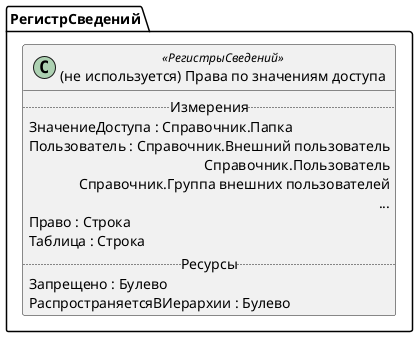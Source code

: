 ﻿@startuml УдалитьПраваПоЗначениямДоступа
'!include templates.wsd
'..\include templates.wsd
class РегистрСведений.УдалитьПраваПоЗначениямДоступа as "(не используется) Права по значениям доступа" <<РегистрыСведений>>
{
..Измерения..
ЗначениеДоступа : Справочник.Папка
Пользователь : Справочник.Внешний пользователь\rСправочник.Пользователь\rСправочник.Группа внешних пользователей\r...
Право : Строка
Таблица : Строка
..Ресурсы..
Запрещено : Булево
РаспространяетсяВИерархии : Булево
}
@enduml
